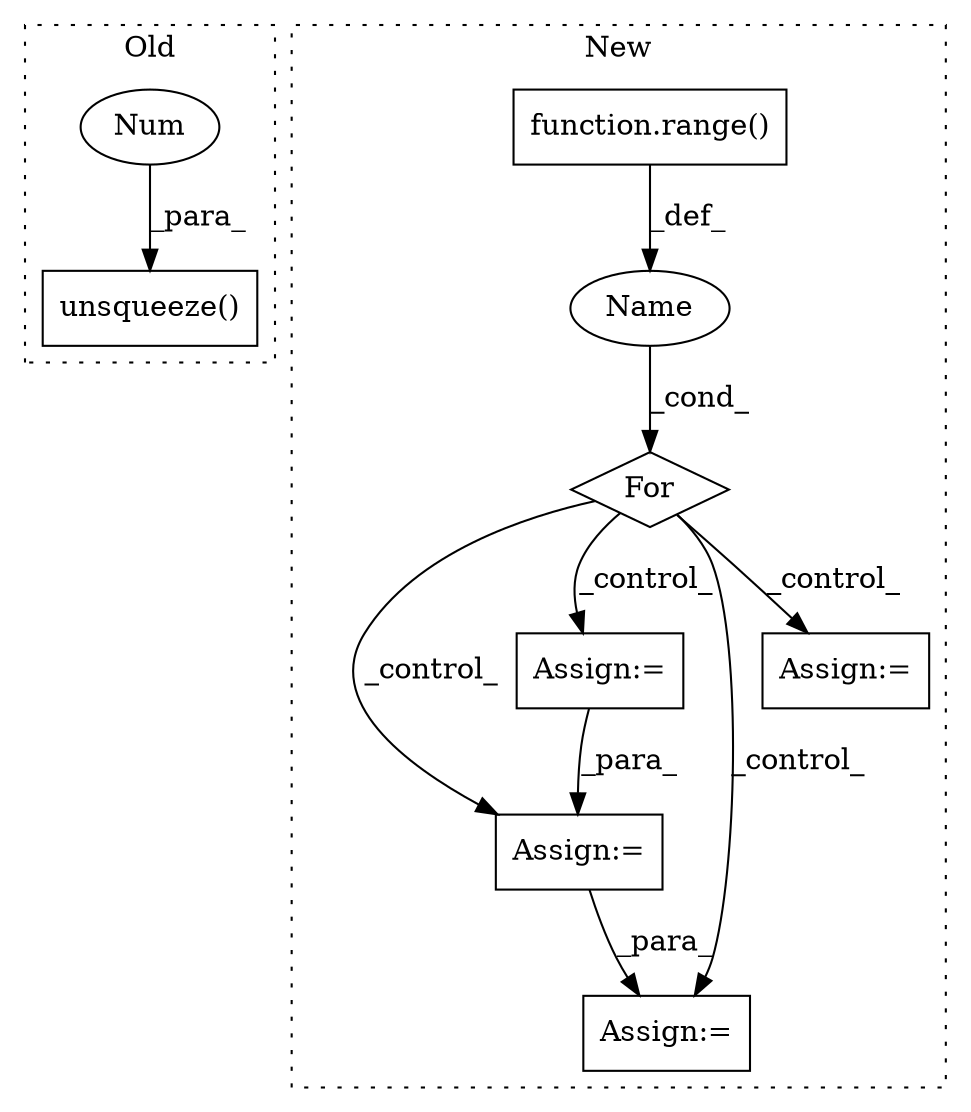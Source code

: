 digraph G {
subgraph cluster0 {
1 [label="unsqueeze()" a="75" s="1829,1850" l="19,1" shape="box"];
3 [label="Num" a="76" s="1848" l="2" shape="ellipse"];
label = "Old";
style="dotted";
}
subgraph cluster1 {
2 [label="function.range()" a="75" s="1835,1851" l="6,1" shape="box"];
4 [label="For" a="107" s="1826,1852" l="4,14" shape="diamond"];
5 [label="Assign:=" a="68" s="2031" l="3" shape="box"];
6 [label="Name" a="87" s="1830" l="1" shape="ellipse"];
7 [label="Assign:=" a="68" s="1869" l="3" shape="box"];
8 [label="Assign:=" a="68" s="2427" l="3" shape="box"];
9 [label="Assign:=" a="68" s="2100" l="3" shape="box"];
label = "New";
style="dotted";
}
2 -> 6 [label="_def_"];
3 -> 1 [label="_para_"];
4 -> 8 [label="_control_"];
4 -> 5 [label="_control_"];
4 -> 9 [label="_control_"];
4 -> 7 [label="_control_"];
5 -> 8 [label="_para_"];
6 -> 4 [label="_cond_"];
7 -> 5 [label="_para_"];
}
